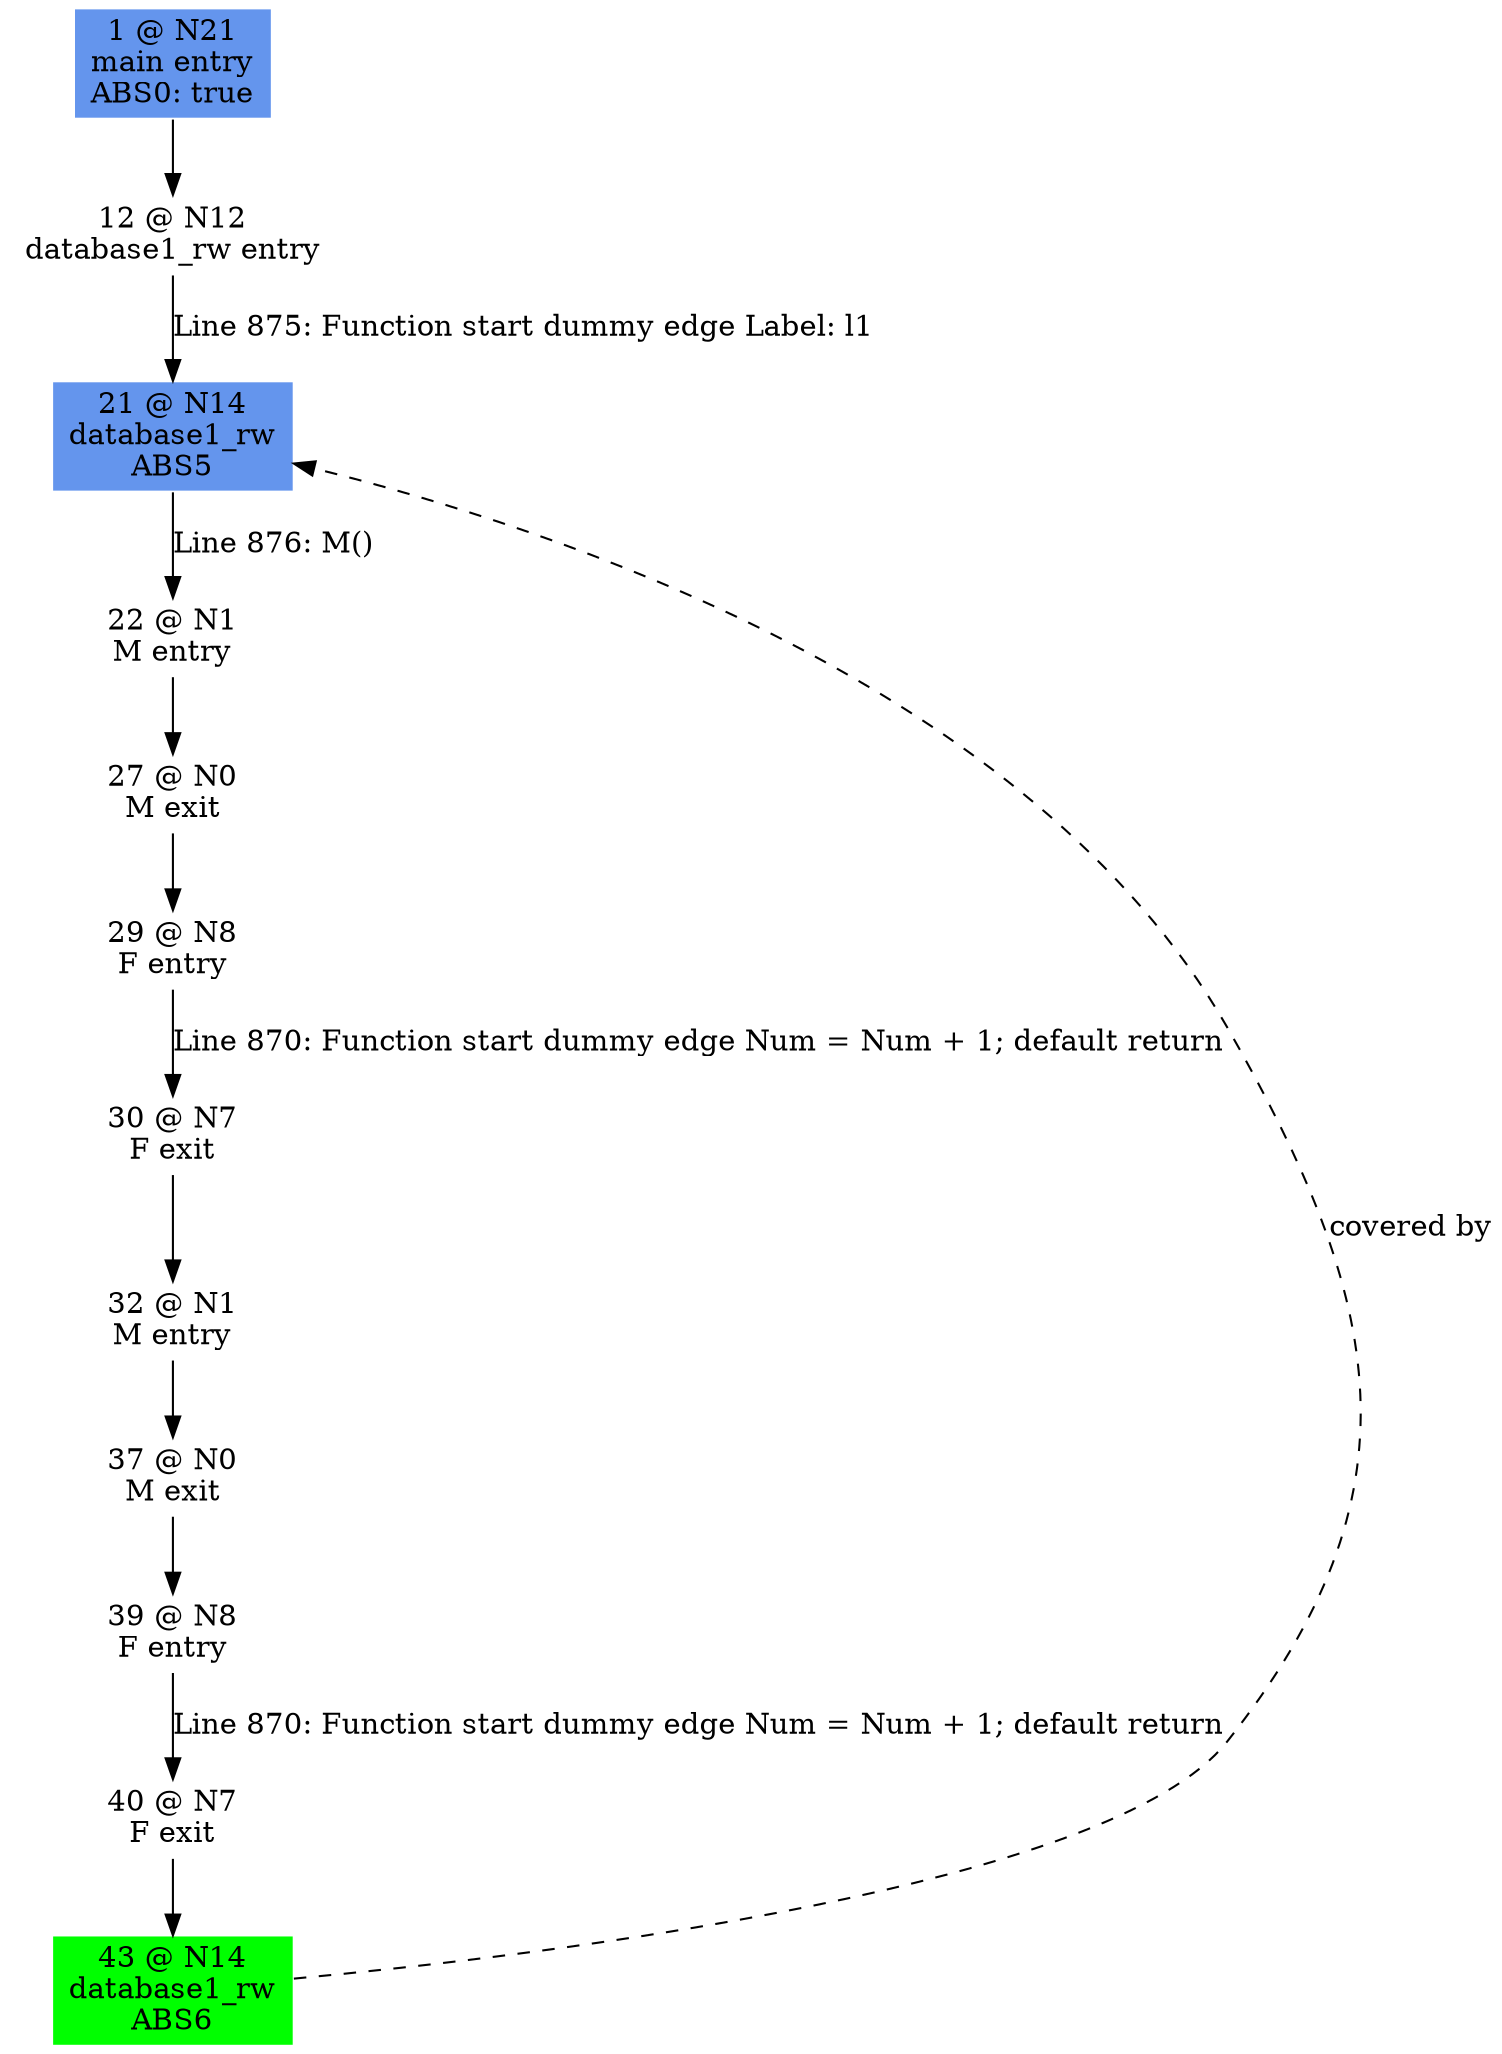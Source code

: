 digraph ARG {
node [style="filled" shape="box" color="white"]
1 [fillcolor="cornflowerblue" label="1 @ N21\nmain entry\nABS0: true" id="1"]
12 [label="12 @ N12\ndatabase1_rw entry" id="12"]
21 [fillcolor="cornflowerblue" label="21 @ N14\ndatabase1_rw\nABS5" id="21"]
22 [label="22 @ N1\nM entry" id="22"]
27 [label="27 @ N0\nM exit" id="27"]
29 [label="29 @ N8\nF entry" id="29"]
30 [label="30 @ N7\nF exit" id="30"]
32 [label="32 @ N1\nM entry" id="32"]
37 [label="37 @ N0\nM exit" id="37"]
39 [label="39 @ N8\nF entry" id="39"]
40 [label="40 @ N7\nF exit" id="40"]
43 [fillcolor="green" label="43 @ N14\ndatabase1_rw\nABS6" id="43"]
1 -> 12 []
12 -> 21 [label="Line 875: Function start dummy edge Label: l1" id="12 -> 21"]
43 -> 21 [style="dashed" weight="0" label="covered by"]
21 -> 22 [label="Line 876: M()" id="21 -> 22"]
22 -> 27 []
27 -> 29 []
29 -> 30 [label="Line 870: Function start dummy edge Num = Num + 1; default return" id="29 -> 30"]
30 -> 32 []
32 -> 37 []
37 -> 39 []
39 -> 40 [label="Line 870: Function start dummy edge Num = Num + 1; default return" id="39 -> 40"]
40 -> 43 []
}
